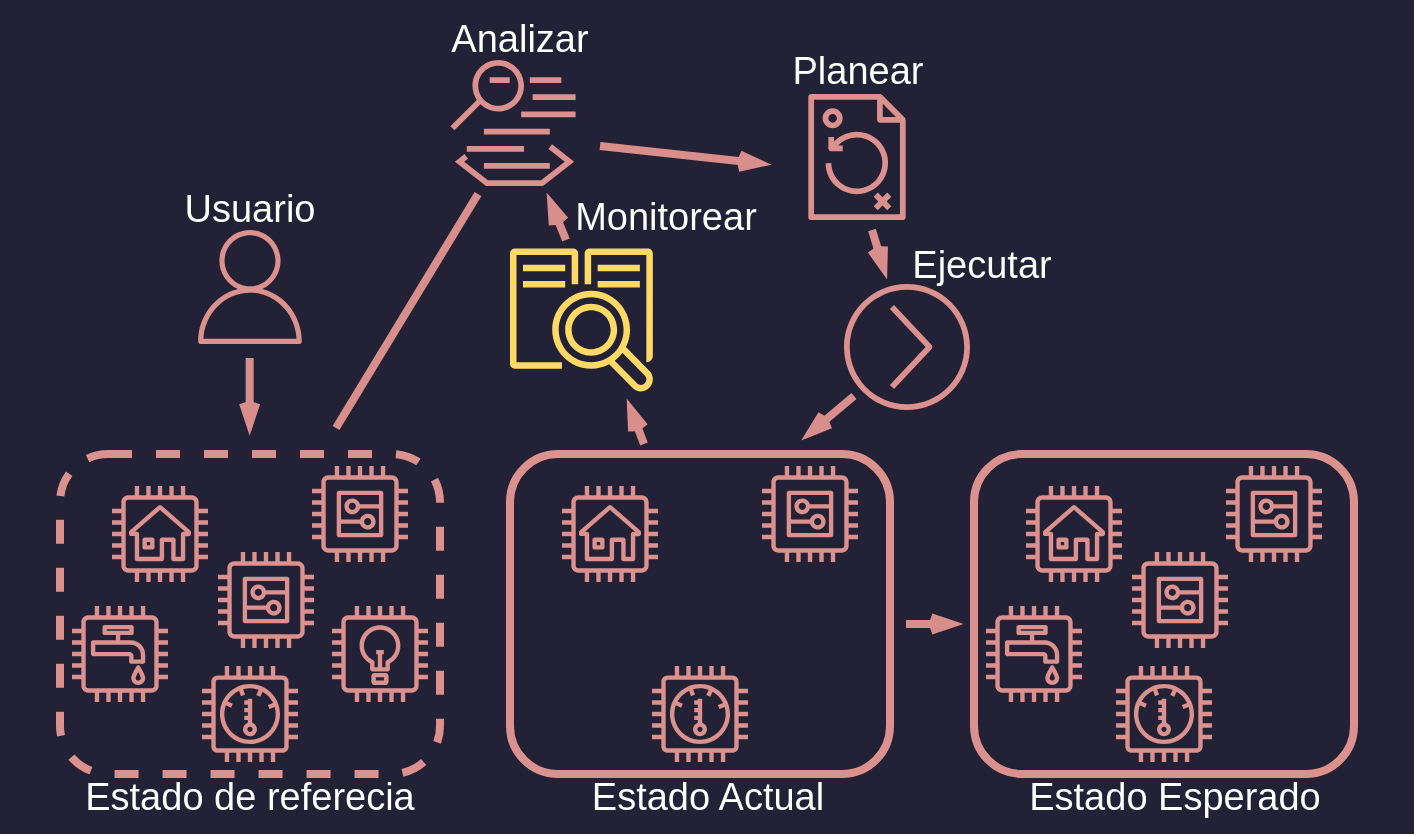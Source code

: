 <mxfile version="22.1.21" type="device">
  <diagram name="Page-1" id="ew7vi9b7o_5ddHdVxSJt">
    <mxGraphModel dx="1396" dy="874" grid="0" gridSize="10" guides="1" tooltips="1" connect="1" arrows="1" fold="1" page="1" pageScale="1" pageWidth="850" pageHeight="1100" math="0" shadow="0">
      <root>
        <mxCell id="0" />
        <mxCell id="1" parent="0" />
        <mxCell id="TxPhmfMa8DXI36r2z3gs-55" value="" style="group;fillColor=#232136;strokeColor=#232136;strokeWidth=60;movable=1;resizable=1;rotatable=1;deletable=1;editable=1;locked=0;connectable=1;fontSize=19;" parent="1" vertex="1" connectable="0">
          <mxGeometry x="141" y="65" width="647" height="357" as="geometry" />
        </mxCell>
        <mxCell id="TxPhmfMa8DXI36r2z3gs-26" value="" style="sketch=0;outlineConnect=0;fontColor=#232F3E;gradientColor=none;fillColor=#DB918D;strokeColor=none;dashed=0;verticalLabelPosition=bottom;verticalAlign=top;align=center;html=1;fontSize=19;fontStyle=0;aspect=fixed;pointerEvents=1;shape=mxgraph.aws4.user;container=0;fillStyle=auto;" parent="TxPhmfMa8DXI36r2z3gs-55" vertex="1">
          <mxGeometry x="66.5" y="85" width="57" height="57" as="geometry" />
        </mxCell>
        <mxCell id="TxPhmfMa8DXI36r2z3gs-32" value="" style="endArrow=openThin;html=1;rounded=0;labelBackgroundColor=default;strokeColor=#D88F8C;strokeWidth=4;align=center;verticalAlign=middle;fontFamily=Helvetica;fontSize=19;fontColor=default;shape=connector;endFill=0;" parent="TxPhmfMa8DXI36r2z3gs-55" edge="1">
          <mxGeometry width="50" height="50" relative="1" as="geometry">
            <mxPoint x="94.83" y="149" as="sourcePoint" />
            <mxPoint x="94.83" y="186" as="targetPoint" />
          </mxGeometry>
        </mxCell>
        <mxCell id="ZW6nNcWDt0XmGfBWngsh-83" value="" style="endArrow=none;html=1;rounded=0;labelBackgroundColor=default;strokeColor=#D88F8C;strokeWidth=4;align=center;verticalAlign=middle;fontFamily=Helvetica;fontSize=19;fontColor=default;shape=connector;" parent="TxPhmfMa8DXI36r2z3gs-55" edge="1">
          <mxGeometry width="50" height="50" relative="1" as="geometry">
            <mxPoint x="138" y="184" as="sourcePoint" />
            <mxPoint x="209" y="67" as="targetPoint" />
          </mxGeometry>
        </mxCell>
        <mxCell id="ZW6nNcWDt0XmGfBWngsh-75" value="" style="sketch=0;outlineConnect=0;fontColor=#232F3E;gradientColor=none;fillColor=#DB918D;strokeColor=#DB918D;dashed=0;verticalLabelPosition=bottom;verticalAlign=top;align=center;html=1;fontSize=19;fontStyle=0;aspect=fixed;pointerEvents=1;shape=mxgraph.aws4.action;fontFamily=Helvetica;container=0;rotation=0;" parent="TxPhmfMa8DXI36r2z3gs-55" vertex="1">
          <mxGeometry x="392" y="112" width="63" height="63" as="geometry" />
        </mxCell>
        <mxCell id="ZW6nNcWDt0XmGfBWngsh-107" value="" style="endArrow=openThin;html=1;rounded=0;labelBackgroundColor=default;strokeColor=#D88F8C;strokeWidth=4;align=center;verticalAlign=middle;fontFamily=Helvetica;fontSize=19;fontColor=default;shape=connector;endFill=0;" parent="TxPhmfMa8DXI36r2z3gs-55" edge="1">
          <mxGeometry width="50" height="50" relative="1" as="geometry">
            <mxPoint x="253" y="90" as="sourcePoint" />
            <mxPoint x="244" y="68" as="targetPoint" />
          </mxGeometry>
        </mxCell>
        <mxCell id="jY-FyGYHLhkBgDmtVujV-5" value="" style="sketch=0;outlineConnect=0;fontColor=#232F3E;gradientColor=none;fillColor=#FFD966;strokeColor=none;dashed=0;verticalLabelPosition=bottom;verticalAlign=top;align=center;html=1;fontSize=19;fontStyle=0;aspect=fixed;shape=mxgraph.aws4.application_discovery_service_aws_agentless_collector;rotation=0;container=0;" parent="TxPhmfMa8DXI36r2z3gs-55" vertex="1">
          <mxGeometry x="225" y="94" width="72" height="72" as="geometry" />
        </mxCell>
        <mxCell id="jY-FyGYHLhkBgDmtVujV-3" value="" style="sketch=0;outlineConnect=0;fontColor=#232F3E;gradientColor=none;fillColor=#DB918D;strokeColor=none;dashed=0;verticalLabelPosition=bottom;verticalAlign=top;align=center;html=1;fontSize=19;fontStyle=0;aspect=fixed;shape=mxgraph.aws4.mainframe_modernization_analyzer;rotation=0;container=0;" parent="TxPhmfMa8DXI36r2z3gs-55" vertex="1">
          <mxGeometry x="195" width="63" height="63" as="geometry" />
        </mxCell>
        <mxCell id="ZW6nNcWDt0XmGfBWngsh-74" value="" style="sketch=0;outlineConnect=0;fontColor=#232F3E;gradientColor=none;fillColor=#DB918D;strokeColor=#DB918D;dashed=0;verticalLabelPosition=bottom;verticalAlign=top;align=center;html=1;fontSize=19;fontStyle=0;aspect=fixed;pointerEvents=1;shape=mxgraph.aws4.backup_plan;fontFamily=Helvetica;container=0;rotation=0;" parent="TxPhmfMa8DXI36r2z3gs-55" vertex="1">
          <mxGeometry x="367" y="17" width="63" height="63" as="geometry" />
        </mxCell>
        <mxCell id="TxPhmfMa8DXI36r2z3gs-36" value="" style="endArrow=openThin;html=1;rounded=0;labelBackgroundColor=default;strokeColor=#D88F8C;strokeWidth=4;align=center;verticalAlign=middle;fontFamily=Helvetica;fontSize=19;fontColor=default;shape=connector;endFill=0;" parent="TxPhmfMa8DXI36r2z3gs-55" edge="1">
          <mxGeometry width="50" height="50" relative="1" as="geometry">
            <mxPoint x="292" y="192" as="sourcePoint" />
            <mxPoint x="284" y="171" as="targetPoint" />
          </mxGeometry>
        </mxCell>
        <mxCell id="TxPhmfMa8DXI36r2z3gs-37" value="" style="endArrow=none;html=1;rounded=0;labelBackgroundColor=default;strokeColor=#D88F8C;strokeWidth=4;align=center;verticalAlign=middle;fontFamily=Helvetica;fontSize=19;fontColor=default;shape=connector;endFill=0;startArrow=openThin;startFill=0;exitX=0.547;exitY=0.146;exitDx=0;exitDy=0;exitPerimeter=0;" parent="TxPhmfMa8DXI36r2z3gs-55" edge="1" source="TxPhmfMa8DXI36r2z3gs-55">
          <mxGeometry width="50" height="50" relative="1" as="geometry">
            <mxPoint x="335" y="51" as="sourcePoint" />
            <mxPoint x="270" y="43" as="targetPoint" />
          </mxGeometry>
        </mxCell>
        <mxCell id="TxPhmfMa8DXI36r2z3gs-38" value="" style="endArrow=none;html=1;rounded=0;labelBackgroundColor=default;strokeColor=#D88F8C;strokeWidth=4;align=center;verticalAlign=middle;fontFamily=Helvetica;fontSize=19;fontColor=default;shape=connector;startArrow=openThin;startFill=0;" parent="TxPhmfMa8DXI36r2z3gs-55" edge="1">
          <mxGeometry width="50" height="50" relative="1" as="geometry">
            <mxPoint x="413" y="108" as="sourcePoint" />
            <mxPoint x="406" y="85" as="targetPoint" />
          </mxGeometry>
        </mxCell>
        <mxCell id="TxPhmfMa8DXI36r2z3gs-52" value="" style="endArrow=openThin;html=1;rounded=0;labelBackgroundColor=default;strokeColor=#D88F8C;strokeWidth=4;align=center;verticalAlign=middle;fontFamily=Helvetica;fontSize=19;fontColor=default;shape=connector;endFill=0;" parent="TxPhmfMa8DXI36r2z3gs-55" edge="1">
          <mxGeometry width="50" height="50" relative="1" as="geometry">
            <mxPoint x="423" y="282" as="sourcePoint" />
            <mxPoint x="450" y="282" as="targetPoint" />
          </mxGeometry>
        </mxCell>
        <mxCell id="TxPhmfMa8DXI36r2z3gs-53" value="" style="endArrow=none;html=1;rounded=0;labelBackgroundColor=default;strokeColor=#D88F8C;strokeWidth=4;align=center;verticalAlign=middle;fontFamily=Helvetica;fontSize=19;fontColor=default;shape=connector;startArrow=openThin;startFill=0;" parent="TxPhmfMa8DXI36r2z3gs-55" edge="1">
          <mxGeometry width="50" height="50" relative="1" as="geometry">
            <mxPoint x="372" y="189" as="sourcePoint" />
            <mxPoint x="397" y="168" as="targetPoint" />
          </mxGeometry>
        </mxCell>
        <mxCell id="ZW6nNcWDt0XmGfBWngsh-76" value="" style="group;strokeColor=#DB918D;rounded=1;strokeWidth=4;container=0;fontSize=19;" parent="TxPhmfMa8DXI36r2z3gs-55" vertex="1" connectable="0">
          <mxGeometry x="225" y="197" width="190" height="160" as="geometry" />
        </mxCell>
        <mxCell id="ZW6nNcWDt0XmGfBWngsh-56" value="" style="sketch=0;outlineConnect=0;fontColor=#232F3E;gradientColor=none;strokeColor=#DB918D;fillColor=none;dashed=0;verticalLabelPosition=bottom;verticalAlign=top;align=center;html=1;fontSize=19;fontStyle=0;aspect=fixed;shape=mxgraph.aws4.resourceIcon;resIcon=mxgraph.aws4.house;fontFamily=Helvetica;container=0;" parent="TxPhmfMa8DXI36r2z3gs-55" vertex="1">
          <mxGeometry x="245" y="207" width="60" height="60" as="geometry" />
        </mxCell>
        <mxCell id="ZW6nNcWDt0XmGfBWngsh-57" value="" style="sketch=0;outlineConnect=0;fontColor=#232F3E;gradientColor=none;strokeColor=#DB918D;fillColor=none;dashed=0;verticalLabelPosition=bottom;verticalAlign=top;align=center;html=1;fontSize=19;fontStyle=0;aspect=fixed;shape=mxgraph.aws4.resourceIcon;resIcon=mxgraph.aws4.thermostat;fontFamily=Helvetica;container=0;" parent="TxPhmfMa8DXI36r2z3gs-55" vertex="1">
          <mxGeometry x="290" y="297" width="60" height="60" as="geometry" />
        </mxCell>
        <mxCell id="ZW6nNcWDt0XmGfBWngsh-58" value="" style="sketch=0;outlineConnect=0;fontColor=#232F3E;gradientColor=none;strokeColor=#DB918D;fillColor=none;dashed=0;verticalLabelPosition=bottom;verticalAlign=top;align=center;html=1;fontSize=19;fontStyle=0;aspect=fixed;shape=mxgraph.aws4.resourceIcon;resIcon=mxgraph.aws4.generic;fontFamily=Helvetica;container=0;" parent="TxPhmfMa8DXI36r2z3gs-55" vertex="1">
          <mxGeometry x="345" y="197" width="60" height="60" as="geometry" />
        </mxCell>
        <mxCell id="TxPhmfMa8DXI36r2z3gs-11" value="" style="group;strokeColor=#DB918D;rounded=1;strokeWidth=4;container=0;dashed=1;fontSize=19;" parent="TxPhmfMa8DXI36r2z3gs-55" vertex="1" connectable="0">
          <mxGeometry y="197" width="190" height="160" as="geometry" />
        </mxCell>
        <mxCell id="TxPhmfMa8DXI36r2z3gs-12" value="" style="sketch=0;outlineConnect=0;fontColor=#232F3E;gradientColor=none;strokeColor=#DB918D;fillColor=none;dashed=0;verticalLabelPosition=bottom;verticalAlign=top;align=center;html=1;fontSize=19;fontStyle=0;aspect=fixed;shape=mxgraph.aws4.resourceIcon;resIcon=mxgraph.aws4.lightbulb;fontFamily=Helvetica;container=0;" parent="TxPhmfMa8DXI36r2z3gs-55" vertex="1">
          <mxGeometry x="130" y="267" width="60" height="60" as="geometry" />
        </mxCell>
        <mxCell id="TxPhmfMa8DXI36r2z3gs-13" value="" style="sketch=0;outlineConnect=0;fontColor=#232F3E;gradientColor=none;strokeColor=#DB918D;fillColor=none;dashed=0;verticalLabelPosition=bottom;verticalAlign=top;align=center;html=1;fontSize=19;fontStyle=0;aspect=fixed;shape=mxgraph.aws4.resourceIcon;resIcon=mxgraph.aws4.house;fontFamily=Helvetica;container=0;" parent="TxPhmfMa8DXI36r2z3gs-55" vertex="1">
          <mxGeometry x="20" y="207" width="60" height="60" as="geometry" />
        </mxCell>
        <mxCell id="TxPhmfMa8DXI36r2z3gs-14" value="" style="sketch=0;outlineConnect=0;fontColor=#232F3E;gradientColor=none;strokeColor=#DB918D;fillColor=none;dashed=0;verticalLabelPosition=bottom;verticalAlign=top;align=center;html=1;fontSize=19;fontStyle=0;aspect=fixed;shape=mxgraph.aws4.resourceIcon;resIcon=mxgraph.aws4.thermostat;fontFamily=Helvetica;container=0;" parent="TxPhmfMa8DXI36r2z3gs-55" vertex="1">
          <mxGeometry x="65" y="297" width="60" height="60" as="geometry" />
        </mxCell>
        <mxCell id="TxPhmfMa8DXI36r2z3gs-15" value="" style="sketch=0;outlineConnect=0;fontColor=#232F3E;gradientColor=none;strokeColor=#DB918D;fillColor=none;dashed=0;verticalLabelPosition=bottom;verticalAlign=top;align=center;html=1;fontSize=19;fontStyle=0;aspect=fixed;shape=mxgraph.aws4.resourceIcon;resIcon=mxgraph.aws4.generic;fontFamily=Helvetica;container=0;" parent="TxPhmfMa8DXI36r2z3gs-55" vertex="1">
          <mxGeometry x="120" y="197" width="60" height="60" as="geometry" />
        </mxCell>
        <mxCell id="TxPhmfMa8DXI36r2z3gs-16" value="" style="sketch=0;outlineConnect=0;fontColor=#232F3E;gradientColor=none;strokeColor=#DB918D;fillColor=none;dashed=0;verticalLabelPosition=bottom;verticalAlign=top;align=center;html=1;fontSize=19;fontStyle=0;aspect=fixed;shape=mxgraph.aws4.resourceIcon;resIcon=mxgraph.aws4.utility;fontFamily=Helvetica;container=0;" parent="TxPhmfMa8DXI36r2z3gs-55" vertex="1">
          <mxGeometry y="267" width="60" height="60" as="geometry" />
        </mxCell>
        <mxCell id="TxPhmfMa8DXI36r2z3gs-17" value="" style="sketch=0;outlineConnect=0;fontColor=#232F3E;gradientColor=none;strokeColor=#DB918D;fillColor=none;dashed=0;verticalLabelPosition=bottom;verticalAlign=top;align=center;html=1;fontSize=19;fontStyle=0;aspect=fixed;shape=mxgraph.aws4.resourceIcon;resIcon=mxgraph.aws4.generic;fontFamily=Helvetica;container=0;" parent="TxPhmfMa8DXI36r2z3gs-55" vertex="1">
          <mxGeometry x="73" y="240" width="60" height="60" as="geometry" />
        </mxCell>
        <mxCell id="TxPhmfMa8DXI36r2z3gs-45" value="" style="group;strokeColor=#DB918D;rounded=1;strokeWidth=4;container=0;fontSize=19;" parent="TxPhmfMa8DXI36r2z3gs-55" vertex="1" connectable="0">
          <mxGeometry x="457" y="197" width="190" height="160" as="geometry" />
        </mxCell>
        <mxCell id="TxPhmfMa8DXI36r2z3gs-47" value="" style="sketch=0;outlineConnect=0;fontColor=#232F3E;gradientColor=none;strokeColor=#DB918D;fillColor=none;dashed=0;verticalLabelPosition=bottom;verticalAlign=top;align=center;html=1;fontSize=19;fontStyle=0;aspect=fixed;shape=mxgraph.aws4.resourceIcon;resIcon=mxgraph.aws4.house;fontFamily=Helvetica;container=0;" parent="TxPhmfMa8DXI36r2z3gs-55" vertex="1">
          <mxGeometry x="477" y="207" width="60" height="60" as="geometry" />
        </mxCell>
        <mxCell id="TxPhmfMa8DXI36r2z3gs-48" value="" style="sketch=0;outlineConnect=0;fontColor=#232F3E;gradientColor=none;strokeColor=#DB918D;fillColor=none;dashed=0;verticalLabelPosition=bottom;verticalAlign=top;align=center;html=1;fontSize=19;fontStyle=0;aspect=fixed;shape=mxgraph.aws4.resourceIcon;resIcon=mxgraph.aws4.thermostat;fontFamily=Helvetica;container=0;" parent="TxPhmfMa8DXI36r2z3gs-55" vertex="1">
          <mxGeometry x="522" y="297" width="60" height="60" as="geometry" />
        </mxCell>
        <mxCell id="TxPhmfMa8DXI36r2z3gs-49" value="" style="sketch=0;outlineConnect=0;fontColor=#232F3E;gradientColor=none;strokeColor=#DB918D;fillColor=none;dashed=0;verticalLabelPosition=bottom;verticalAlign=top;align=center;html=1;fontSize=19;fontStyle=0;aspect=fixed;shape=mxgraph.aws4.resourceIcon;resIcon=mxgraph.aws4.generic;fontFamily=Helvetica;container=0;" parent="TxPhmfMa8DXI36r2z3gs-55" vertex="1">
          <mxGeometry x="577" y="197" width="60" height="60" as="geometry" />
        </mxCell>
        <mxCell id="TxPhmfMa8DXI36r2z3gs-50" value="" style="sketch=0;outlineConnect=0;fontColor=#232F3E;gradientColor=none;strokeColor=#DB918D;fillColor=none;dashed=0;verticalLabelPosition=bottom;verticalAlign=top;align=center;html=1;fontSize=19;fontStyle=0;aspect=fixed;shape=mxgraph.aws4.resourceIcon;resIcon=mxgraph.aws4.utility;fontFamily=Helvetica;container=0;" parent="TxPhmfMa8DXI36r2z3gs-55" vertex="1">
          <mxGeometry x="457" y="267" width="60" height="60" as="geometry" />
        </mxCell>
        <mxCell id="TxPhmfMa8DXI36r2z3gs-51" value="" style="sketch=0;outlineConnect=0;fontColor=#232F3E;gradientColor=none;strokeColor=#DB918D;fillColor=none;dashed=0;verticalLabelPosition=bottom;verticalAlign=top;align=center;html=1;fontSize=19;fontStyle=0;aspect=fixed;shape=mxgraph.aws4.resourceIcon;resIcon=mxgraph.aws4.generic;fontFamily=Helvetica;container=0;" parent="TxPhmfMa8DXI36r2z3gs-55" vertex="1">
          <mxGeometry x="530" y="240" width="60" height="60" as="geometry" />
        </mxCell>
        <mxCell id="95UQqq9kISXevkq-5FBz-1" value="Usuario" style="text;html=1;strokeColor=none;fillColor=none;align=center;verticalAlign=middle;whiteSpace=wrap;rounded=0;fontSize=19;fontFamily=Helvetica;fontColor=#FFFFFF;movable=1;resizable=1;rotatable=1;deletable=1;editable=1;locked=0;connectable=1;" parent="TxPhmfMa8DXI36r2z3gs-55" vertex="1">
          <mxGeometry x="65" y="60" width="60" height="30" as="geometry" />
        </mxCell>
        <mxCell id="95UQqq9kISXevkq-5FBz-9" value="Monitorear" style="text;html=1;strokeColor=none;fillColor=none;align=center;verticalAlign=middle;whiteSpace=wrap;rounded=0;fontSize=19;fontFamily=Helvetica;fontColor=#FFFFFF;" parent="TxPhmfMa8DXI36r2z3gs-55" vertex="1">
          <mxGeometry x="208" y="64" width="190" height="30" as="geometry" />
        </mxCell>
        <mxCell id="95UQqq9kISXevkq-5FBz-11" value="Ejecutar" style="text;html=1;strokeColor=none;fillColor=none;align=center;verticalAlign=middle;whiteSpace=wrap;rounded=0;fontSize=19;fontFamily=Helvetica;fontColor=#FFFFFF;" parent="TxPhmfMa8DXI36r2z3gs-55" vertex="1">
          <mxGeometry x="366" y="88" width="190" height="29.5" as="geometry" />
        </mxCell>
        <mxCell id="95UQqq9kISXevkq-5FBz-2" value="Estado de referecia" style="text;html=1;strokeColor=none;fillColor=none;align=center;verticalAlign=middle;whiteSpace=wrap;rounded=0;fontSize=19;fontFamily=Helvetica;fontColor=#FFFFFF;" parent="1" vertex="1">
          <mxGeometry x="141" y="419" width="190" height="30" as="geometry" />
        </mxCell>
        <mxCell id="95UQqq9kISXevkq-5FBz-3" value="Estado Actual" style="text;html=1;strokeColor=none;fillColor=none;align=center;verticalAlign=middle;whiteSpace=wrap;rounded=0;fontSize=19;fontFamily=Helvetica;fontColor=#FFFFFF;" parent="1" vertex="1">
          <mxGeometry x="369.5" y="419" width="190" height="30" as="geometry" />
        </mxCell>
        <mxCell id="95UQqq9kISXevkq-5FBz-5" value="Estado Esperado" style="text;html=1;strokeColor=none;fillColor=none;align=center;verticalAlign=middle;whiteSpace=wrap;rounded=0;fontSize=19;fontFamily=Helvetica;fontColor=#FFFFFF;" parent="1" vertex="1">
          <mxGeometry x="615" y="419" width="167" height="30" as="geometry" />
        </mxCell>
        <mxCell id="95UQqq9kISXevkq-5FBz-7" value="Analizar" style="text;html=1;strokeColor=none;fillColor=none;align=center;verticalAlign=middle;whiteSpace=wrap;rounded=0;fontSize=19;fontFamily=Helvetica;fontColor=#FFFFFF;" parent="1" vertex="1">
          <mxGeometry x="276" y="40" width="190" height="30" as="geometry" />
        </mxCell>
        <mxCell id="95UQqq9kISXevkq-5FBz-10" value="Planear" style="text;html=1;strokeColor=none;fillColor=none;align=center;verticalAlign=middle;whiteSpace=wrap;rounded=0;fontSize=19;fontFamily=Helvetica;fontColor=#FFFFFF;" parent="1" vertex="1">
          <mxGeometry x="445" y="56" width="190" height="30" as="geometry" />
        </mxCell>
      </root>
    </mxGraphModel>
  </diagram>
</mxfile>
